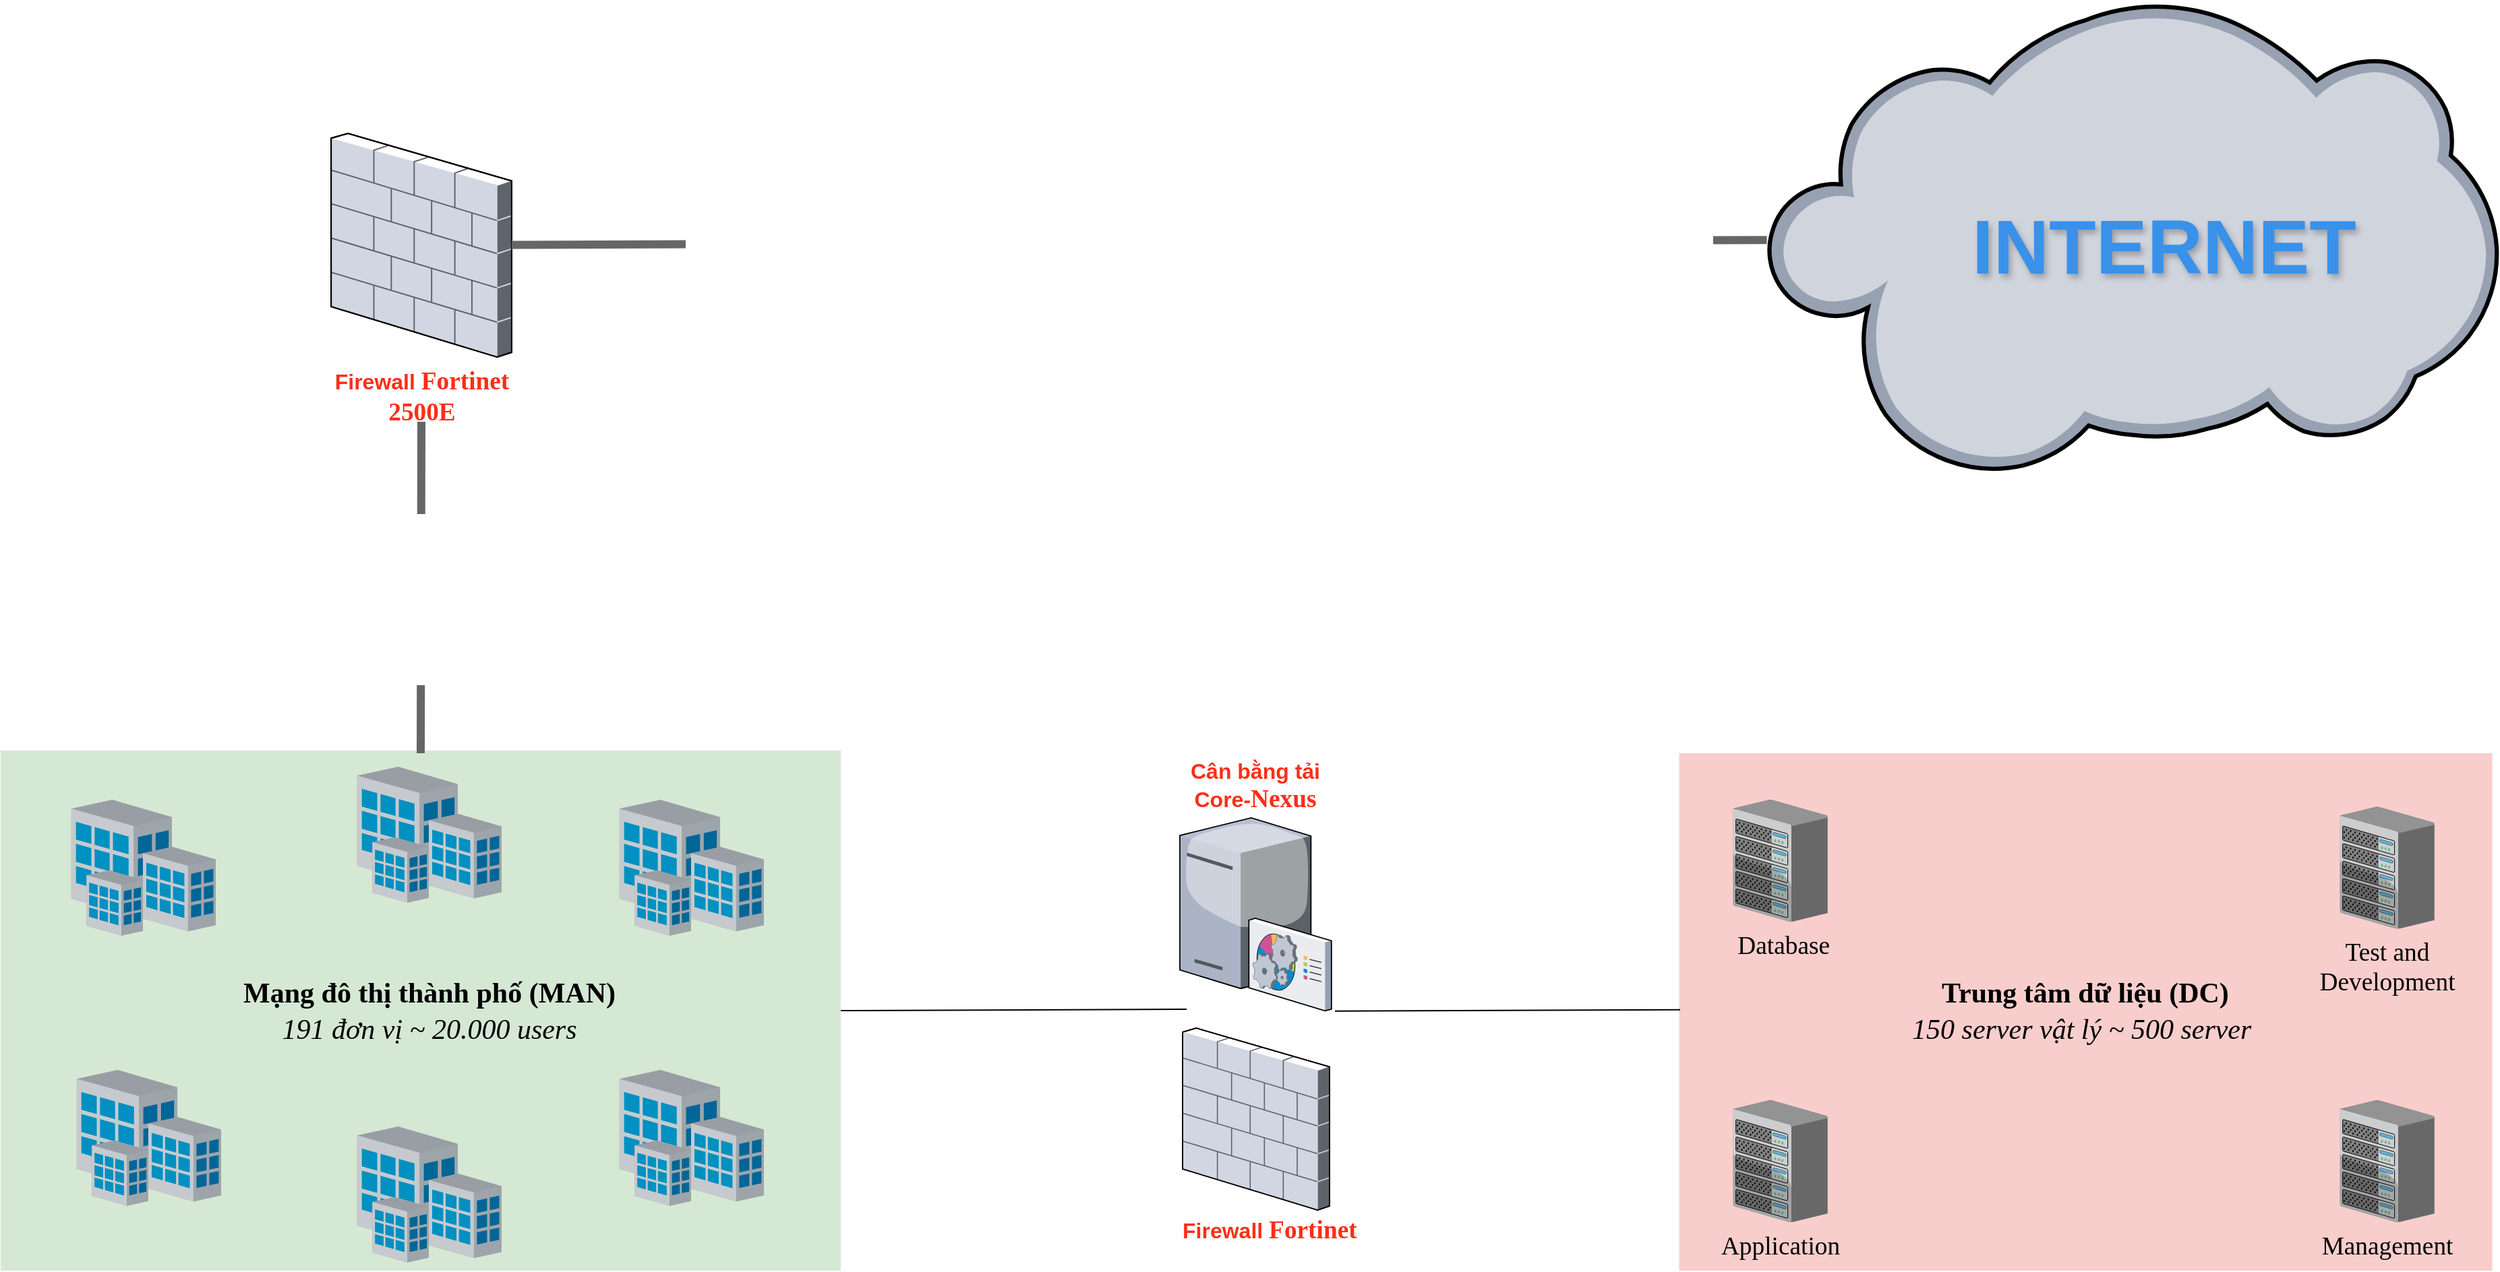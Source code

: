 <mxfile version="24.4.7" type="github">
  <diagram name="Page-1" id="e3a06f82-3646-2815-327d-82caf3d4e204">
    <mxGraphModel dx="3465" dy="2203" grid="1" gridSize="10" guides="1" tooltips="1" connect="1" arrows="1" fold="1" page="1" pageScale="1.5" pageWidth="1169" pageHeight="826" background="none" math="0" shadow="0">
      <root>
        <mxCell id="0" style=";html=1;" />
        <mxCell id="1" style=";html=1;" parent="0" />
        <mxCell id="6a7d8f32e03d9370-61" value="" style="whiteSpace=wrap;html=1;fillColor=#f8cecc;fontSize=14;strokeColor=none;verticalAlign=top;" parent="1" vertex="1">
          <mxGeometry x="2165.29" y="760" width="603" height="384" as="geometry" />
        </mxCell>
        <mxCell id="6a7d8f32e03d9370-60" value="" style="whiteSpace=wrap;html=1;fillColor=#d5e8d4;fontSize=14;strokeColor=none;verticalAlign=top;" parent="1" vertex="1">
          <mxGeometry x="920.5" y="758" width="623" height="386" as="geometry" />
        </mxCell>
        <mxCell id="6a7d8f32e03d9370-16" value="&lt;span id=&quot;docs-internal-guid-9d835d87-7fff-4643-cab0-f77259b9171f&quot;&gt;&lt;span style=&quot;font-size: 14pt; font-family: &amp;quot;Times New Roman&amp;quot;, serif; background-color: transparent; font-variant-numeric: normal; font-variant-east-asian: normal; font-variant-alternates: normal; font-variant-position: normal; vertical-align: baseline; white-space: pre-wrap;&quot;&gt;&amp;nbsp;Database&lt;/span&gt;&lt;/span&gt;" style="verticalLabelPosition=bottom;aspect=fixed;html=1;verticalAlign=top;strokeColor=none;shape=mxgraph.citrix.chassis;fillColor=#66B2FF;gradientColor=#0066CC;fontSize=14;" parent="1" vertex="1">
          <mxGeometry x="2205.29" y="794.5" width="70.11" height="90.5" as="geometry" />
        </mxCell>
        <mxCell id="6a7d8f32e03d9370-31" value="" style="verticalLabelPosition=bottom;aspect=fixed;html=1;verticalAlign=top;strokeColor=none;shape=mxgraph.citrix.site;fillColor=#66B2FF;gradientColor=#0066CC;fontSize=14;" parent="1" vertex="1">
          <mxGeometry x="1379.5" y="995" width="107" height="101" as="geometry" />
        </mxCell>
        <mxCell id="3PxMr9hApGVc-ur7nNP5-1" value="&lt;span style=&quot;font-size: 21px;&quot; id=&quot;docs-internal-guid-a3162c0a-7fff-53ce-2dbf-dc34f5ae93af&quot;&gt;&lt;span style=&quot;font-family: &amp;quot;Times New Roman&amp;quot;, serif; background-color: transparent; font-variant-numeric: normal; font-variant-east-asian: normal; font-variant-alternates: normal; font-variant-position: normal; vertical-align: baseline; white-space-collapse: preserve;&quot;&gt;&lt;b style=&quot;&quot;&gt;&lt;font style=&quot;font-size: 21px;&quot;&gt;Mạng đô thị thành phố (MAN)&lt;/font&gt;&lt;/b&gt;&lt;/span&gt;&lt;/span&gt;&lt;div style=&quot;font-size: 21px;&quot;&gt;&lt;font style=&quot;font-size: 21px;&quot; face=&quot;Times New Roman, serif&quot;&gt;&lt;span style=&quot;white-space-collapse: preserve;&quot;&gt;&lt;i style=&quot;&quot;&gt;191 đơn vị ~ 20.000 users&lt;/i&gt;&lt;/span&gt;&lt;/font&gt;&lt;/div&gt;" style="text;strokeColor=none;fillColor=none;html=1;align=center;verticalAlign=middle;whiteSpace=wrap;rounded=0;fontSize=16;" vertex="1" parent="1">
          <mxGeometry x="1096.5" y="926" width="283" height="50" as="geometry" />
        </mxCell>
        <mxCell id="3PxMr9hApGVc-ur7nNP5-2" value="" style="verticalLabelPosition=bottom;aspect=fixed;html=1;verticalAlign=top;strokeColor=none;shape=mxgraph.citrix.site;fillColor=#66B2FF;gradientColor=#0066CC;fontSize=14;" vertex="1" parent="1">
          <mxGeometry x="1185" y="1037" width="107" height="101" as="geometry" />
        </mxCell>
        <mxCell id="3PxMr9hApGVc-ur7nNP5-3" value="" style="verticalLabelPosition=bottom;aspect=fixed;html=1;verticalAlign=top;strokeColor=none;shape=mxgraph.citrix.site;fillColor=#66B2FF;gradientColor=#0066CC;fontSize=14;" vertex="1" parent="1">
          <mxGeometry x="973" y="794.5" width="107" height="101" as="geometry" />
        </mxCell>
        <mxCell id="3PxMr9hApGVc-ur7nNP5-4" value="" style="verticalLabelPosition=bottom;aspect=fixed;html=1;verticalAlign=top;strokeColor=none;shape=mxgraph.citrix.site;fillColor=#66B2FF;gradientColor=#0066CC;fontSize=14;" vertex="1" parent="1">
          <mxGeometry x="977" y="995" width="107" height="101" as="geometry" />
        </mxCell>
        <mxCell id="3PxMr9hApGVc-ur7nNP5-5" value="" style="verticalLabelPosition=bottom;aspect=fixed;html=1;verticalAlign=top;strokeColor=none;shape=mxgraph.citrix.site;fillColor=#66B2FF;gradientColor=#0066CC;fontSize=14;" vertex="1" parent="1">
          <mxGeometry x="1379.5" y="794.5" width="107" height="101" as="geometry" />
        </mxCell>
        <mxCell id="3PxMr9hApGVc-ur7nNP5-6" value="" style="verticalLabelPosition=bottom;aspect=fixed;html=1;verticalAlign=top;strokeColor=none;shape=mxgraph.citrix.site;fillColor=#66B2FF;gradientColor=#0066CC;fontSize=14;" vertex="1" parent="1">
          <mxGeometry x="1185" y="770" width="107" height="101" as="geometry" />
        </mxCell>
        <mxCell id="3PxMr9hApGVc-ur7nNP5-7" value="&lt;div style=&quot;font-size: 21px;&quot;&gt;&lt;span id=&quot;docs-internal-guid-ce577cba-7fff-6681-e3cf-3ff28a774a8f&quot; style=&quot;font-size: 21px;&quot;&gt;&lt;span style=&quot;font-size: 21px; font-family: &amp;quot;Times New Roman&amp;quot;, serif; background-color: transparent; font-variant-numeric: normal; font-variant-east-asian: normal; font-variant-alternates: normal; font-variant-position: normal; vertical-align: baseline; white-space-collapse: preserve;&quot;&gt;&lt;b style=&quot;font-size: 21px;&quot;&gt;Trung tâm dữ liệu (DC)&lt;/b&gt;&lt;/span&gt;&lt;/span&gt;&lt;/div&gt;&lt;div style=&quot;font-size: 21px;&quot;&gt;&lt;font face=&quot;Times New Roman, serif&quot; style=&quot;font-size: 21px;&quot;&gt;&lt;span style=&quot;white-space-collapse: preserve; font-size: 21px;&quot;&gt;&lt;i style=&quot;font-size: 21px;&quot;&gt;150 server vật lý ~ 500 server &lt;/i&gt;&lt;/span&gt;&lt;/font&gt;&lt;/div&gt;" style="text;strokeColor=none;fillColor=none;html=1;align=center;verticalAlign=middle;whiteSpace=wrap;rounded=0;fontSize=21;" vertex="1" parent="1">
          <mxGeometry x="2325.29" y="926" width="283" height="50" as="geometry" />
        </mxCell>
        <mxCell id="3PxMr9hApGVc-ur7nNP5-8" value="&lt;span id=&quot;docs-internal-guid-d623d883-7fff-5d30-a4e0-7b7bfae6a25a&quot;&gt;&lt;span style=&quot;font-size: 14pt; font-family: &amp;quot;Times New Roman&amp;quot;, serif; background-color: transparent; font-variant-numeric: normal; font-variant-east-asian: normal; font-variant-alternates: normal; font-variant-position: normal; vertical-align: baseline; white-space: pre-wrap;&quot;&gt;Application &lt;/span&gt;&lt;/span&gt;" style="verticalLabelPosition=bottom;aspect=fixed;html=1;verticalAlign=top;strokeColor=none;shape=mxgraph.citrix.chassis;fillColor=#66B2FF;gradientColor=#0066CC;fontSize=14;" vertex="1" parent="1">
          <mxGeometry x="2205.29" y="1017.5" width="70.11" height="90.5" as="geometry" />
        </mxCell>
        <mxCell id="3PxMr9hApGVc-ur7nNP5-9" value="&lt;span id=&quot;docs-internal-guid-1cf09a69-7fff-9a33-591f-fb55b128711d&quot;&gt;&lt;span style=&quot;font-size: 14pt; font-family: &amp;quot;Times New Roman&amp;quot;, serif; background-color: transparent; font-variant-numeric: normal; font-variant-east-asian: normal; font-variant-alternates: normal; font-variant-position: normal; vertical-align: baseline; white-space: pre-wrap;&quot;&gt;Test and Development&lt;/span&gt;&lt;/span&gt;" style="verticalLabelPosition=bottom;aspect=fixed;html=1;verticalAlign=top;strokeColor=none;shape=mxgraph.citrix.chassis;fillColor=#66B2FF;gradientColor=#0066CC;fontSize=14;" vertex="1" parent="1">
          <mxGeometry x="2655.29" y="799.75" width="70.11" height="90.5" as="geometry" />
        </mxCell>
        <mxCell id="3PxMr9hApGVc-ur7nNP5-10" value="&lt;span id=&quot;docs-internal-guid-0598049a-7fff-75d8-6361-de486bc13585&quot;&gt;&lt;span style=&quot;font-size: 14pt; font-family: &amp;quot;Times New Roman&amp;quot;, serif; background-color: transparent; font-variant-numeric: normal; font-variant-east-asian: normal; font-variant-alternates: normal; font-variant-position: normal; vertical-align: baseline; white-space: pre-wrap;&quot;&gt;Management&lt;/span&gt;&lt;/span&gt;" style="verticalLabelPosition=bottom;aspect=fixed;html=1;verticalAlign=top;strokeColor=none;shape=mxgraph.citrix.chassis;fillColor=#66B2FF;gradientColor=#0066CC;fontSize=14;" vertex="1" parent="1">
          <mxGeometry x="2655.29" y="1017.5" width="70.11" height="90.5" as="geometry" />
        </mxCell>
        <mxCell id="3PxMr9hApGVc-ur7nNP5-13" value="" style="verticalLabelPosition=bottom;sketch=0;aspect=fixed;html=1;verticalAlign=top;strokeColor=none;align=center;outlineConnect=0;shape=mxgraph.citrix.firewall;" vertex="1" parent="1">
          <mxGeometry x="1165.56" y="300" width="133.87" height="166" as="geometry" />
        </mxCell>
        <mxCell id="3PxMr9hApGVc-ur7nNP5-15" value="" style="verticalLabelPosition=bottom;sketch=0;aspect=fixed;html=1;verticalAlign=top;strokeColor=none;align=center;outlineConnect=0;shape=mxgraph.citrix.cloud;textShadow=0;" vertex="1" parent="1">
          <mxGeometry x="2230.29" y="201" width="542.42" height="354" as="geometry" />
        </mxCell>
        <mxCell id="3PxMr9hApGVc-ur7nNP5-17" value="&lt;font color=&quot;#ff2e17&quot;&gt;Firewall&amp;nbsp;&lt;span id=&quot;docs-internal-guid-8ebe34da-7fff-6cad-656f-97937fef2c96&quot;&gt;&lt;span style=&quot;font-size: 14pt; font-family: &amp;quot;Times New Roman&amp;quot;, serif; background-color: transparent; font-variant-numeric: normal; font-variant-east-asian: normal; font-variant-alternates: normal; font-variant-position: normal; vertical-align: baseline; white-space-collapse: preserve;&quot;&gt;Fortinet 2500E&lt;/span&gt;&lt;/span&gt;&lt;/font&gt;" style="text;strokeColor=none;fillColor=none;html=1;align=center;verticalAlign=middle;whiteSpace=wrap;rounded=0;fontSize=16;fontStyle=1" vertex="1" parent="1">
          <mxGeometry x="1163.5" y="480" width="138" height="30" as="geometry" />
        </mxCell>
        <mxCell id="3PxMr9hApGVc-ur7nNP5-19" value="" style="verticalLabelPosition=bottom;sketch=0;aspect=fixed;html=1;verticalAlign=top;strokeColor=none;align=center;outlineConnect=0;shape=mxgraph.citrix.command_center;" vertex="1" parent="1">
          <mxGeometry x="1795" y="808" width="112.47" height="143" as="geometry" />
        </mxCell>
        <mxCell id="3PxMr9hApGVc-ur7nNP5-20" value="" style="verticalLabelPosition=bottom;sketch=0;aspect=fixed;html=1;verticalAlign=top;strokeColor=none;align=center;outlineConnect=0;shape=mxgraph.citrix.firewall;" vertex="1" parent="1">
          <mxGeometry x="1797.06" y="964" width="108.87" height="135" as="geometry" />
        </mxCell>
        <mxCell id="3PxMr9hApGVc-ur7nNP5-21" value="&lt;font color=&quot;#ff2e17&quot;&gt;Firewall&amp;nbsp;&lt;span id=&quot;docs-internal-guid-8ebe34da-7fff-6cad-656f-97937fef2c96&quot;&gt;&lt;span style=&quot;font-size: 14pt; font-family: &amp;quot;Times New Roman&amp;quot;, serif; background-color: transparent; font-variant-numeric: normal; font-variant-east-asian: normal; font-variant-alternates: normal; font-variant-position: normal; vertical-align: baseline; white-space-collapse: preserve;&quot;&gt;Fortinet &lt;/span&gt;&lt;/span&gt;&lt;/font&gt;" style="text;strokeColor=none;fillColor=none;html=1;align=center;verticalAlign=middle;whiteSpace=wrap;rounded=0;fontSize=16;fontStyle=1" vertex="1" parent="1">
          <mxGeometry x="1795" y="1099" width="138" height="30" as="geometry" />
        </mxCell>
        <mxCell id="3PxMr9hApGVc-ur7nNP5-22" value="&lt;font color=&quot;#ff2e17&quot;&gt;&lt;span id=&quot;docs-internal-guid-8ebe34da-7fff-6cad-656f-97937fef2c96&quot;&gt;&lt;span style=&quot;background-color: transparent; font-variant-numeric: normal; font-variant-east-asian: normal; font-variant-alternates: normal; font-variant-position: normal; vertical-align: baseline;&quot;&gt;Cân bằng tải Core-&lt;font face=&quot;Times New Roman, serif&quot;&gt;&lt;span style=&quot;font-size: 18.667px; white-space-collapse: preserve;&quot;&gt;Nexus&lt;/span&gt;&lt;/font&gt;&lt;/span&gt;&lt;/span&gt;&lt;/font&gt;" style="text;strokeColor=none;fillColor=none;html=1;align=center;verticalAlign=middle;whiteSpace=wrap;rounded=0;fontSize=16;fontStyle=1" vertex="1" parent="1">
          <mxGeometry x="1782.23" y="769" width="138" height="30" as="geometry" />
        </mxCell>
        <mxCell id="3PxMr9hApGVc-ur7nNP5-23" value="INTERNET" style="text;strokeColor=none;fillColor=none;html=1;align=center;verticalAlign=middle;whiteSpace=wrap;rounded=0;fontSize=57;fontStyle=1;fontColor=#3991ea;labelBorderColor=none;textShadow=1;labelBackgroundColor=none;" vertex="1" parent="1">
          <mxGeometry x="2495" y="369" width="60" height="30" as="geometry" />
        </mxCell>
        <mxCell id="3PxMr9hApGVc-ur7nNP5-26" value="" style="endArrow=none;html=1;rounded=0;fontSize=42;startSize=8;endSize=8;curved=1;strokeWidth=6;strokeColor=#666666;" edge="1" parent="1" source="3PxMr9hApGVc-ur7nNP5-15" target="3PxMr9hApGVc-ur7nNP5-13">
          <mxGeometry width="50" height="50" relative="1" as="geometry">
            <mxPoint x="1510" y="420" as="sourcePoint" />
            <mxPoint x="1560" y="370" as="targetPoint" />
          </mxGeometry>
        </mxCell>
        <mxCell id="3PxMr9hApGVc-ur7nNP5-27" value="" style="endArrow=none;html=1;rounded=0;fontSize=42;startSize=8;endSize=8;curved=1;entryX=0.5;entryY=1;entryDx=0;entryDy=0;exitX=0.5;exitY=0;exitDx=0;exitDy=0;strokeWidth=6;strokeColor=#666666;" edge="1" parent="1">
          <mxGeometry width="50" height="50" relative="1" as="geometry">
            <mxPoint x="1232.0" y="760" as="sourcePoint" />
            <mxPoint x="1232.5" y="514" as="targetPoint" />
          </mxGeometry>
        </mxCell>
        <mxCell id="3PxMr9hApGVc-ur7nNP5-31" value="" style="endArrow=none;html=1;rounded=0;fontSize=12;startSize=8;endSize=8;curved=1;exitX=1;exitY=0.5;exitDx=0;exitDy=0;" edge="1" parent="1" source="6a7d8f32e03d9370-60">
          <mxGeometry width="50" height="50" relative="1" as="geometry">
            <mxPoint x="1940" y="920" as="sourcePoint" />
            <mxPoint x="1800" y="950" as="targetPoint" />
          </mxGeometry>
        </mxCell>
        <mxCell id="3PxMr9hApGVc-ur7nNP5-32" value="" style="endArrow=none;html=1;rounded=0;fontSize=12;startSize=8;endSize=8;curved=1;exitX=1;exitY=0.5;exitDx=0;exitDy=0;" edge="1" parent="1">
          <mxGeometry width="50" height="50" relative="1" as="geometry">
            <mxPoint x="1910" y="951.41" as="sourcePoint" />
            <mxPoint x="2166" y="950.41" as="targetPoint" />
          </mxGeometry>
        </mxCell>
      </root>
    </mxGraphModel>
  </diagram>
</mxfile>
